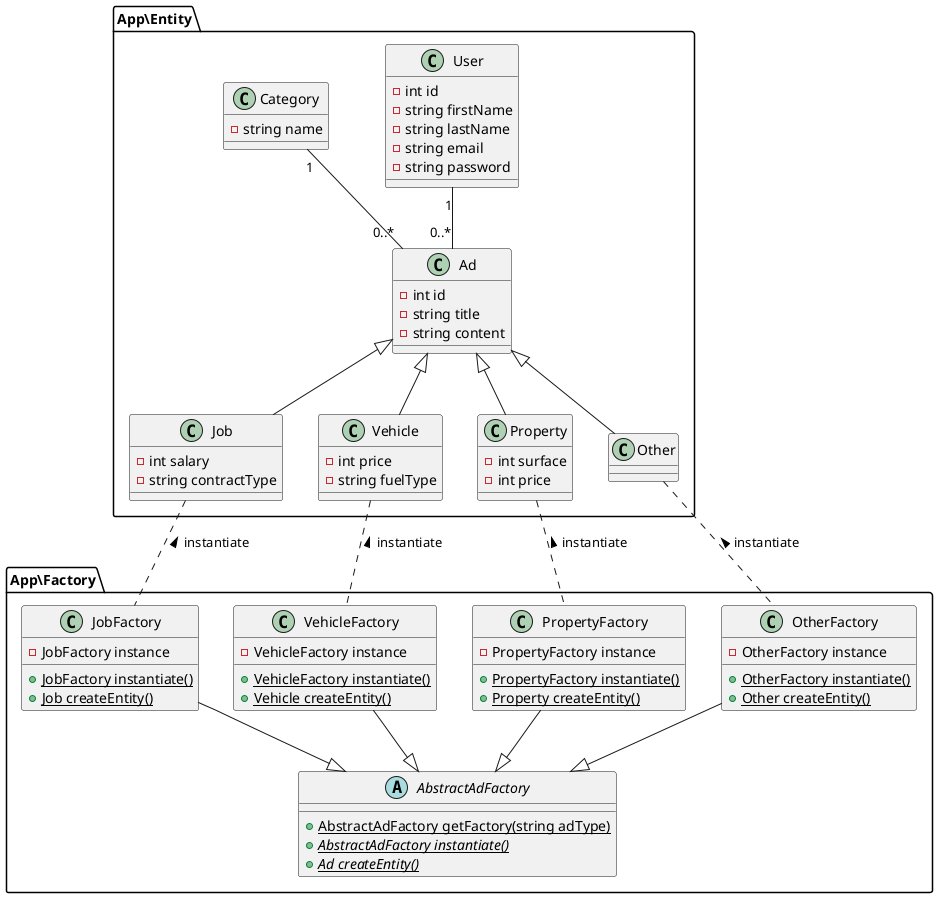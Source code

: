 @startuml

package App\Entity {

    class Ad {
      -int id
      -string title
      -string content
    }

    class User {
      -int id
      -string firstName
      -string lastName
      -string email
      -string password
    }

    class Category {
      -string name
    }

    class Job {
      -int salary
      -string contractType
    }

    class Vehicle {
      -int price
      -string fuelType
    }

    class Property {
      -int surface
      -int price
    }

    class Other {
    }

}

package App\Factory {

    abstract class AbstractAdFactory {
      +AbstractAdFactory {static} getFactory(string adType)
      +AbstractAdFactory {abstract} {static} instantiate()
      +Ad {abstract} {static} createEntity()
    }

    class JobFactory {
      -JobFactory instance
      +JobFactory {static} instantiate()
      +Job {static} createEntity()
    }

    class VehicleFactory {
      -VehicleFactory instance
      +VehicleFactory {static} instantiate()
      +Vehicle {static} createEntity()
    }

    class PropertyFactory {
      -PropertyFactory instance
      +PropertyFactory {static} instantiate()
      +Property {static} createEntity()
    }

    class OtherFactory {
      -OtherFactory instance
      +OtherFactory {static} instantiate()
      +Other {static} createEntity()
    }

}

User "1"-down-"0..*" Ad
Category "1" -[norank]- "0..*" Ad

Ad <|-- Job
Ad <|-- Vehicle
Ad <|-- Property
Ad <|-- Other

AbstractAdFactory <|-up- OtherFactory
AbstractAdFactory <|-up- PropertyFactory
AbstractAdFactory <|-up- VehicleFactory
AbstractAdFactory <|-up- JobFactory

Job .down. JobFactory : < instantiate
Vehicle .down. VehicleFactory : < instantiate
Property .down. PropertyFactory : < instantiate
Other .down. OtherFactory : < instantiate

@enduml
